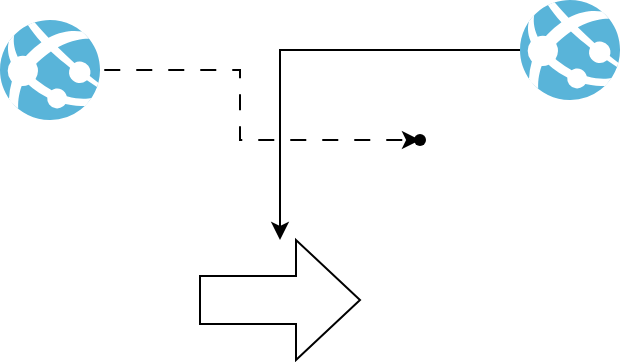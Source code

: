 <mxfile version="14.7.1" type="github"><diagram id="D60vndablxdVxs5HXeT5" name="Page-1"><mxGraphModel dx="787" dy="371" grid="1" gridSize="10" guides="1" tooltips="1" connect="1" arrows="1" fold="1" page="1" pageScale="1" pageWidth="850" pageHeight="1100" math="0" shadow="0"><root><mxCell id="0"/><mxCell id="1" parent="0"/><mxCell id="S1Kdw88TnYqexLrGGn8t-3" value="" style="edgeStyle=orthogonalEdgeStyle;rounded=0;orthogonalLoop=1;jettySize=auto;html=1;" parent="1" source="S1Kdw88TnYqexLrGGn8t-1" target="S1Kdw88TnYqexLrGGn8t-2" edge="1"><mxGeometry relative="1" as="geometry"/></mxCell><mxCell id="S1Kdw88TnYqexLrGGn8t-1" value="" style="aspect=fixed;html=1;points=[];align=center;image;fontSize=12;image=img/lib/mscae/App_Services.svg;" parent="1" vertex="1"><mxGeometry x="410" y="80" width="50" height="50" as="geometry"/></mxCell><mxCell id="S1Kdw88TnYqexLrGGn8t-2" value="" style="shape=singleArrow;whiteSpace=wrap;html=1;arrowWidth=0.4;arrowSize=0.4;verticalAlign=top;labelBackgroundColor=white;" parent="1" vertex="1"><mxGeometry x="250" y="200" width="80" height="60" as="geometry"/></mxCell><mxCell id="S1Kdw88TnYqexLrGGn8t-6" value="" style="edgeStyle=orthogonalEdgeStyle;rounded=0;orthogonalLoop=1;jettySize=auto;html=1;shadow=0;sketch=0;backgroundOutline=0;bendable=1;movable=1;deletable=1;noJump=1;comic=0;orthogonal=0;ignoreEdge=0;flowAnimation=1;" parent="1" source="S1Kdw88TnYqexLrGGn8t-4" target="S1Kdw88TnYqexLrGGn8t-5" edge="1"><mxGeometry relative="1" as="geometry"/></mxCell><mxCell id="S1Kdw88TnYqexLrGGn8t-4" value="" style="aspect=fixed;html=1;points=[];align=center;image;fontSize=12;image=img/lib/mscae/App_Services.svg;" parent="1" vertex="1"><mxGeometry x="150" y="90" width="50" height="50" as="geometry"/></mxCell><mxCell id="S1Kdw88TnYqexLrGGn8t-5" value="" style="shape=waypoint;size=6;pointerEvents=1;points=[];fillColor=#ffffff;resizable=0;rotatable=0;perimeter=centerPerimeter;snapToPoint=1;verticalAlign=top;labelBackgroundColor=white;" parent="1" vertex="1"><mxGeometry x="340" y="130" width="40" height="40" as="geometry"/></mxCell></root></mxGraphModel></diagram></mxfile>